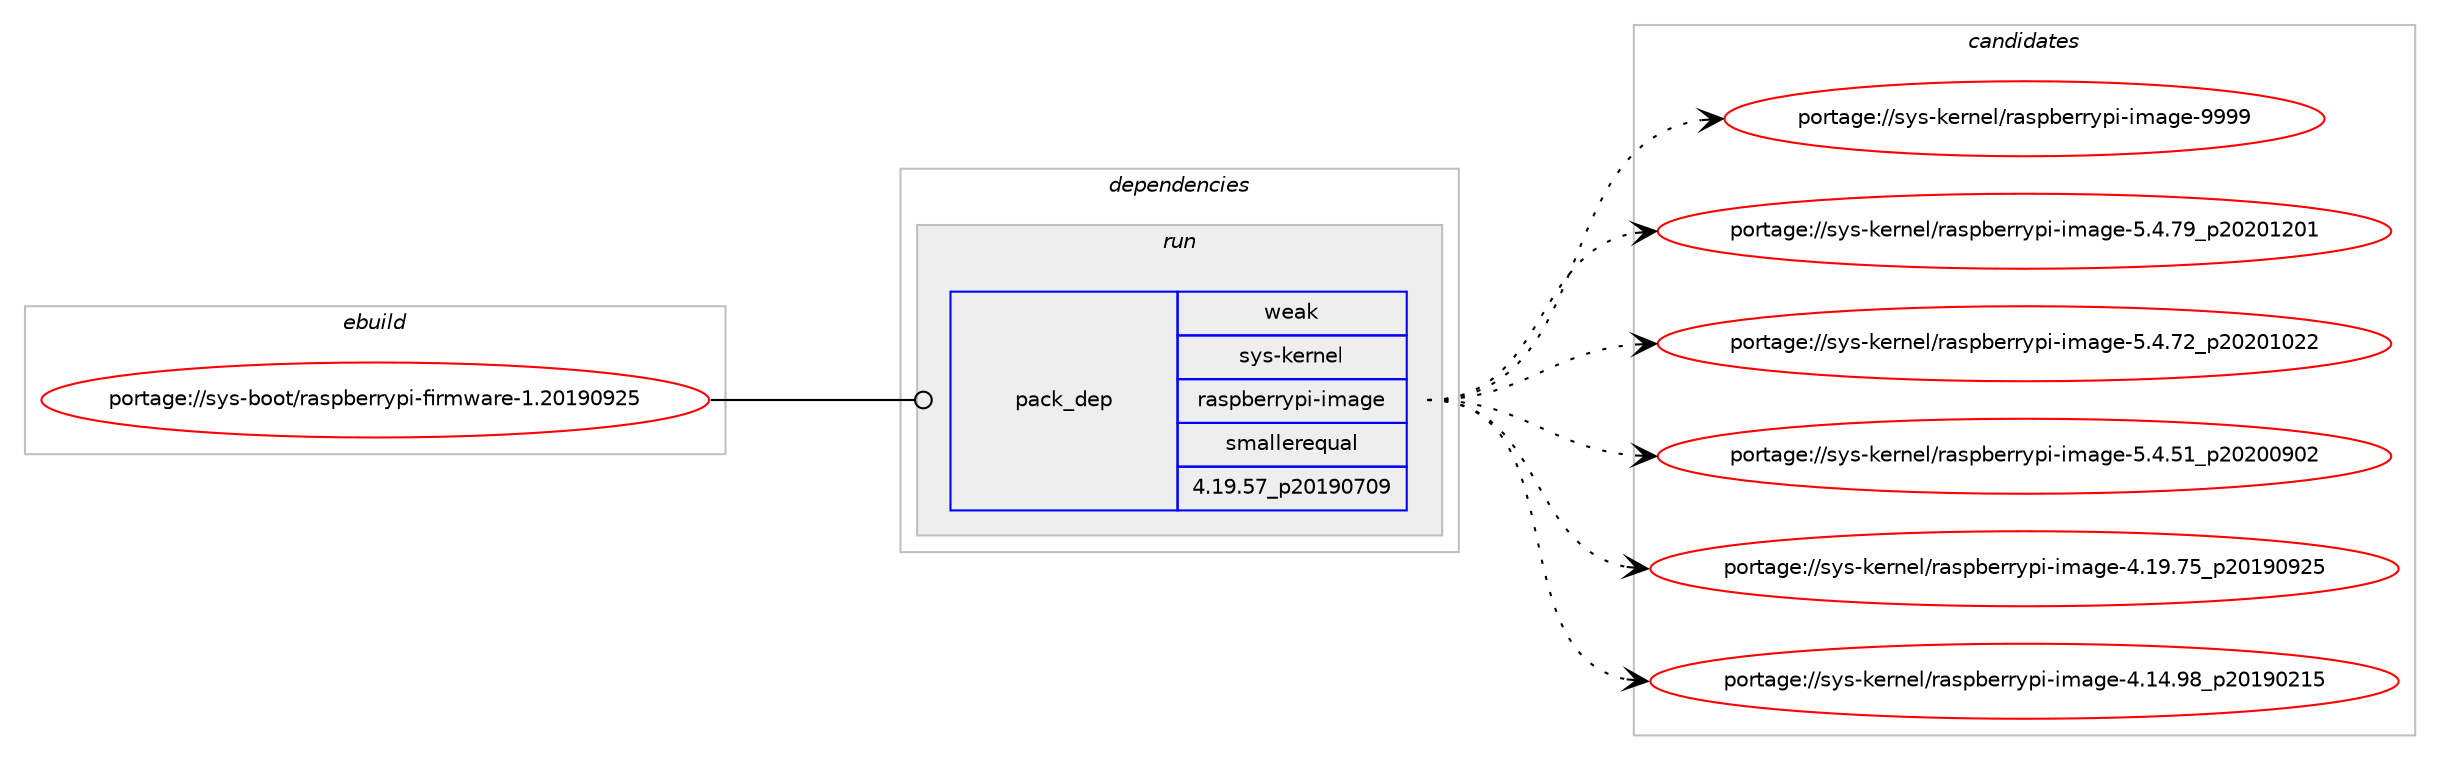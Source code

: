 digraph prolog {

# *************
# Graph options
# *************

newrank=true;
concentrate=true;
compound=true;
graph [rankdir=LR,fontname=Helvetica,fontsize=10,ranksep=1.5];#, ranksep=2.5, nodesep=0.2];
edge  [arrowhead=vee];
node  [fontname=Helvetica,fontsize=10];

# **********
# The ebuild
# **********

subgraph cluster_leftcol {
color=gray;
rank=same;
label=<<i>ebuild</i>>;
id [label="portage://sys-boot/raspberrypi-firmware-1.20190925", color=red, width=4, href="../sys-boot/raspberrypi-firmware-1.20190925.svg"];
}

# ****************
# The dependencies
# ****************

subgraph cluster_midcol {
color=gray;
label=<<i>dependencies</i>>;
subgraph cluster_compile {
fillcolor="#eeeeee";
style=filled;
label=<<i>compile</i>>;
}
subgraph cluster_compileandrun {
fillcolor="#eeeeee";
style=filled;
label=<<i>compile and run</i>>;
}
subgraph cluster_run {
fillcolor="#eeeeee";
style=filled;
label=<<i>run</i>>;
subgraph pack4016 {
dependency5250 [label=<<TABLE BORDER="0" CELLBORDER="1" CELLSPACING="0" CELLPADDING="4" WIDTH="220"><TR><TD ROWSPAN="6" CELLPADDING="30">pack_dep</TD></TR><TR><TD WIDTH="110">weak</TD></TR><TR><TD>sys-kernel</TD></TR><TR><TD>raspberrypi-image</TD></TR><TR><TD>smallerequal</TD></TR><TR><TD>4.19.57_p20190709</TD></TR></TABLE>>, shape=none, color=blue];
}
id:e -> dependency5250:w [weight=20,style="solid",arrowhead="odot"];
}
}

# **************
# The candidates
# **************

subgraph cluster_choices {
rank=same;
color=gray;
label=<<i>candidates</i>>;

subgraph choice4016 {
color=black;
nodesep=1;
choice1151211154510710111411010110847114971151129810111411412111210545105109971031014557575757 [label="portage://sys-kernel/raspberrypi-image-9999", color=red, width=4,href="../sys-kernel/raspberrypi-image-9999.svg"];
choice11512111545107101114110101108471149711511298101114114121112105451051099710310145534652465557951125048504849504849 [label="portage://sys-kernel/raspberrypi-image-5.4.79_p20201201", color=red, width=4,href="../sys-kernel/raspberrypi-image-5.4.79_p20201201.svg"];
choice11512111545107101114110101108471149711511298101114114121112105451051099710310145534652465550951125048504849485050 [label="portage://sys-kernel/raspberrypi-image-5.4.72_p20201022", color=red, width=4,href="../sys-kernel/raspberrypi-image-5.4.72_p20201022.svg"];
choice11512111545107101114110101108471149711511298101114114121112105451051099710310145534652465349951125048504848574850 [label="portage://sys-kernel/raspberrypi-image-5.4.51_p20200902", color=red, width=4,href="../sys-kernel/raspberrypi-image-5.4.51_p20200902.svg"];
choice1151211154510710111411010110847114971151129810111411412111210545105109971031014552464957465553951125048495748575053 [label="portage://sys-kernel/raspberrypi-image-4.19.75_p20190925", color=red, width=4,href="../sys-kernel/raspberrypi-image-4.19.75_p20190925.svg"];
choice1151211154510710111411010110847114971151129810111411412111210545105109971031014552464952465756951125048495748504953 [label="portage://sys-kernel/raspberrypi-image-4.14.98_p20190215", color=red, width=4,href="../sys-kernel/raspberrypi-image-4.14.98_p20190215.svg"];
dependency5250:e -> choice1151211154510710111411010110847114971151129810111411412111210545105109971031014557575757:w [style=dotted,weight="100"];
dependency5250:e -> choice11512111545107101114110101108471149711511298101114114121112105451051099710310145534652465557951125048504849504849:w [style=dotted,weight="100"];
dependency5250:e -> choice11512111545107101114110101108471149711511298101114114121112105451051099710310145534652465550951125048504849485050:w [style=dotted,weight="100"];
dependency5250:e -> choice11512111545107101114110101108471149711511298101114114121112105451051099710310145534652465349951125048504848574850:w [style=dotted,weight="100"];
dependency5250:e -> choice1151211154510710111411010110847114971151129810111411412111210545105109971031014552464957465553951125048495748575053:w [style=dotted,weight="100"];
dependency5250:e -> choice1151211154510710111411010110847114971151129810111411412111210545105109971031014552464952465756951125048495748504953:w [style=dotted,weight="100"];
}
}

}
